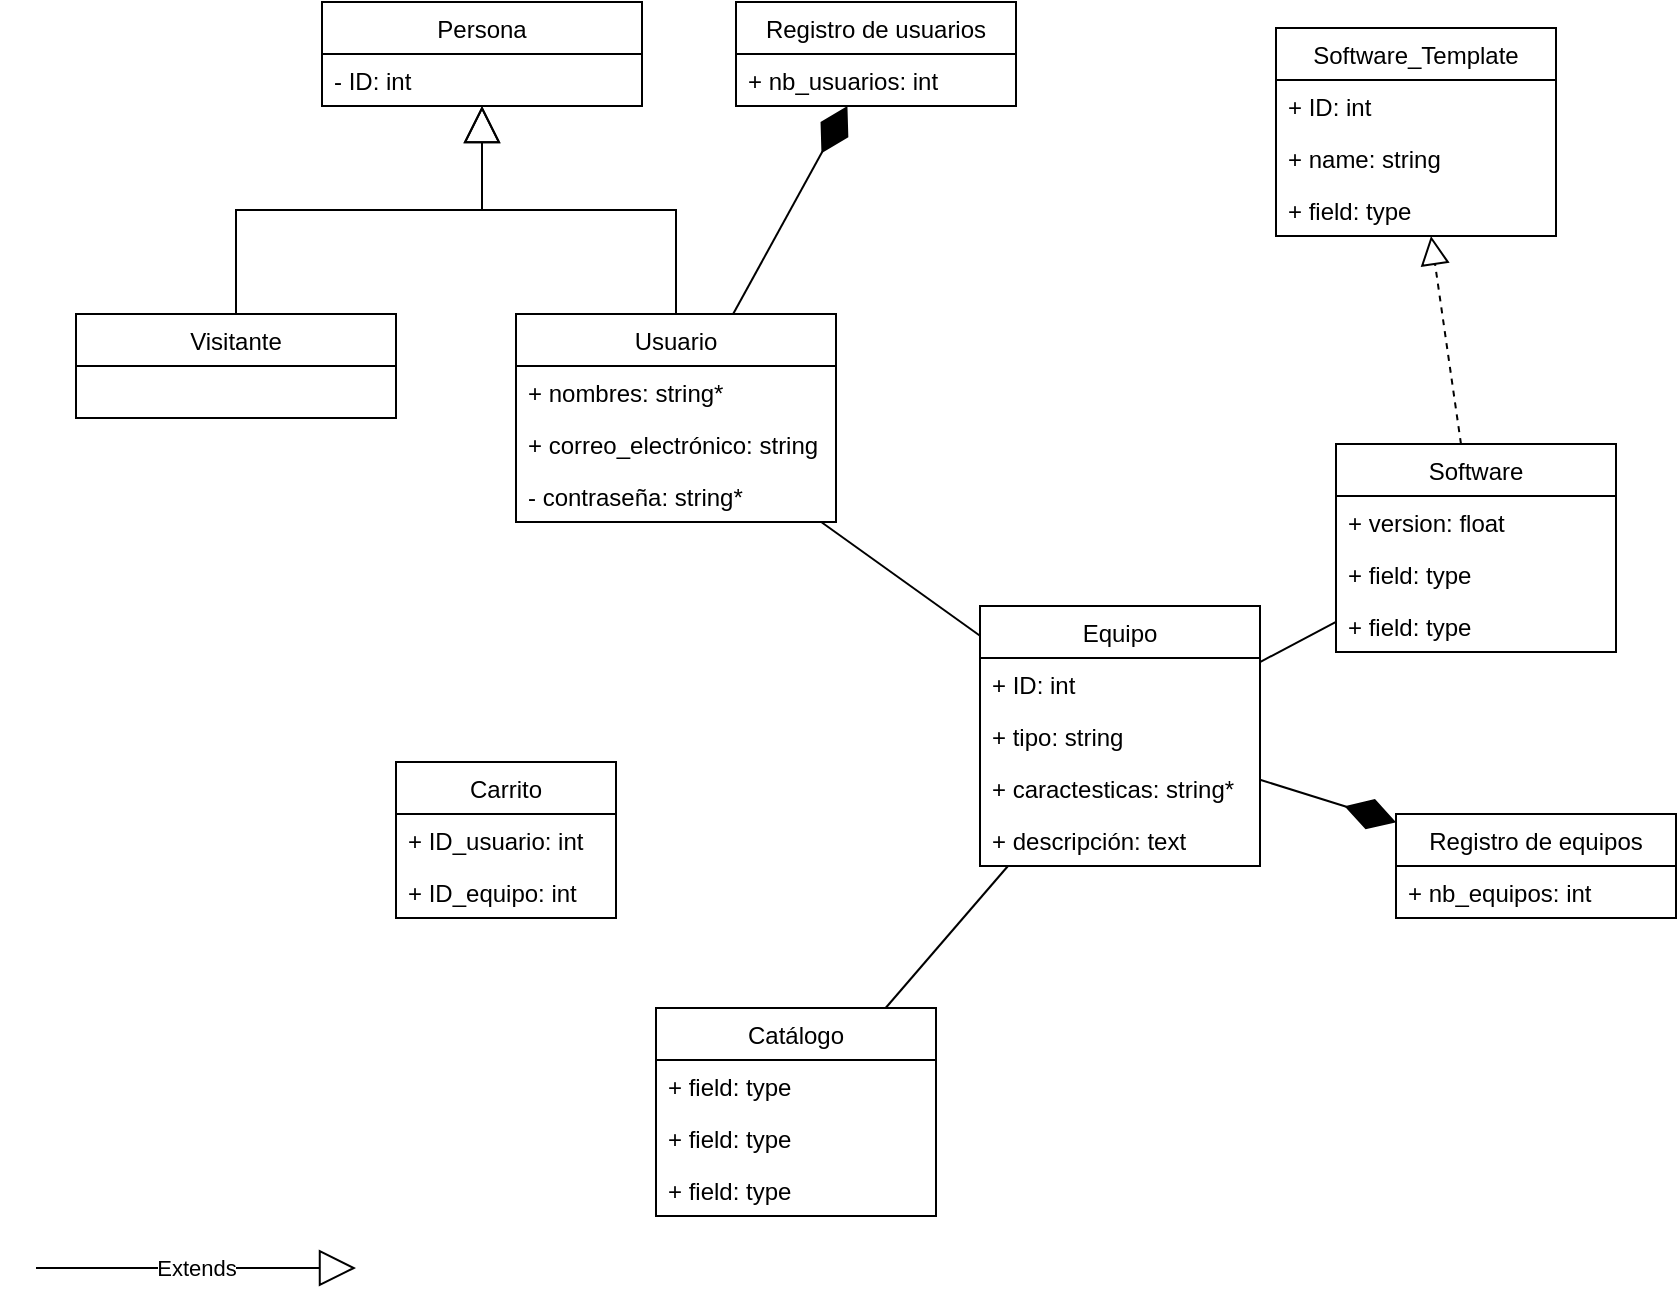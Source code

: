 <mxfile version="10.6.0" type="github"><diagram id="1l5sb3tRG5L2ssNkNrx-" name="Page-1"><mxGraphModel dx="2754" dy="1036" grid="1" gridSize="10" guides="1" tooltips="1" connect="1" arrows="1" fold="1" page="1" pageScale="1" pageWidth="850" pageHeight="1100" math="0" shadow="0"><root><mxCell id="0"/><mxCell id="1" parent="0"/><mxCell id="Gdhuj5nwoWhFRIDHeM78-2" value="Registro de usuarios" style="swimlane;fontStyle=0;childLayout=stackLayout;horizontal=1;startSize=26;fillColor=none;horizontalStack=0;resizeParent=1;resizeParentMax=0;resizeLast=0;collapsible=1;marginBottom=0;" parent="1" vertex="1"><mxGeometry x="360" y="27" width="140" height="52" as="geometry"/></mxCell><mxCell id="Gdhuj5nwoWhFRIDHeM78-3" value="+ nb_usuarios: int" style="text;strokeColor=none;fillColor=none;align=left;verticalAlign=top;spacingLeft=4;spacingRight=4;overflow=hidden;rotatable=0;points=[[0,0.5],[1,0.5]];portConstraint=eastwest;" parent="Gdhuj5nwoWhFRIDHeM78-2" vertex="1"><mxGeometry y="26" width="140" height="26" as="geometry"/></mxCell><mxCell id="Gdhuj5nwoWhFRIDHeM78-11" value="Usuario" style="swimlane;fontStyle=0;childLayout=stackLayout;horizontal=1;startSize=26;fillColor=none;horizontalStack=0;resizeParent=1;resizeParentMax=0;resizeLast=0;collapsible=1;marginBottom=0;" parent="1" vertex="1"><mxGeometry x="250" y="183" width="160" height="104" as="geometry"><mxRectangle x="80" y="222" width="80" height="26" as="alternateBounds"/></mxGeometry></mxCell><mxCell id="Gdhuj5nwoWhFRIDHeM78-14" value="+ nombres: string*" style="text;strokeColor=none;fillColor=none;align=left;verticalAlign=top;spacingLeft=4;spacingRight=4;overflow=hidden;rotatable=0;points=[[0,0.5],[1,0.5]];portConstraint=eastwest;" parent="Gdhuj5nwoWhFRIDHeM78-11" vertex="1"><mxGeometry y="26" width="160" height="26" as="geometry"/></mxCell><mxCell id="Gdhuj5nwoWhFRIDHeM78-13" value="+ correo_electrónico: string" style="text;strokeColor=none;fillColor=none;align=left;verticalAlign=top;spacingLeft=4;spacingRight=4;overflow=hidden;rotatable=0;points=[[0,0.5],[1,0.5]];portConstraint=eastwest;" parent="Gdhuj5nwoWhFRIDHeM78-11" vertex="1"><mxGeometry y="52" width="160" height="26" as="geometry"/></mxCell><mxCell id="_60A2l3c00pY5kJrIBus-10" value="- contraseña: string*" style="text;strokeColor=none;fillColor=none;align=left;verticalAlign=top;spacingLeft=4;spacingRight=4;overflow=hidden;rotatable=0;points=[[0,0.5],[1,0.5]];portConstraint=eastwest;" parent="Gdhuj5nwoWhFRIDHeM78-11" vertex="1"><mxGeometry y="78" width="160" height="26" as="geometry"/></mxCell><mxCell id="Gdhuj5nwoWhFRIDHeM78-25" value="Registro de equipos" style="swimlane;fontStyle=0;childLayout=stackLayout;horizontal=1;startSize=26;fillColor=none;horizontalStack=0;resizeParent=1;resizeParentMax=0;resizeLast=0;collapsible=1;marginBottom=0;" parent="1" vertex="1"><mxGeometry x="690" y="433" width="140" height="52" as="geometry"/></mxCell><mxCell id="Gdhuj5nwoWhFRIDHeM78-26" value="+ nb_equipos: int" style="text;strokeColor=none;fillColor=none;align=left;verticalAlign=top;spacingLeft=4;spacingRight=4;overflow=hidden;rotatable=0;points=[[0,0.5],[1,0.5]];portConstraint=eastwest;" parent="Gdhuj5nwoWhFRIDHeM78-25" vertex="1"><mxGeometry y="26" width="140" height="26" as="geometry"/></mxCell><mxCell id="Gdhuj5nwoWhFRIDHeM78-29" value="Equipo" style="swimlane;fontStyle=0;childLayout=stackLayout;horizontal=1;startSize=26;fillColor=none;horizontalStack=0;resizeParent=1;resizeParentMax=0;resizeLast=0;collapsible=1;marginBottom=0;" parent="1" vertex="1"><mxGeometry x="482" y="329" width="140" height="130" as="geometry"/></mxCell><mxCell id="Gdhuj5nwoWhFRIDHeM78-31" value="+ ID: int" style="text;strokeColor=none;fillColor=none;align=left;verticalAlign=top;spacingLeft=4;spacingRight=4;overflow=hidden;rotatable=0;points=[[0,0.5],[1,0.5]];portConstraint=eastwest;" parent="Gdhuj5nwoWhFRIDHeM78-29" vertex="1"><mxGeometry y="26" width="140" height="26" as="geometry"/></mxCell><mxCell id="_60A2l3c00pY5kJrIBus-9" value="+ tipo: string" style="text;strokeColor=none;fillColor=none;align=left;verticalAlign=top;spacingLeft=4;spacingRight=4;overflow=hidden;rotatable=0;points=[[0,0.5],[1,0.5]];portConstraint=eastwest;" parent="Gdhuj5nwoWhFRIDHeM78-29" vertex="1"><mxGeometry y="52" width="140" height="26" as="geometry"/></mxCell><mxCell id="Gdhuj5nwoWhFRIDHeM78-30" value="+ caractesticas: string*" style="text;strokeColor=none;fillColor=none;align=left;verticalAlign=top;spacingLeft=4;spacingRight=4;overflow=hidden;rotatable=0;points=[[0,0.5],[1,0.5]];portConstraint=eastwest;" parent="Gdhuj5nwoWhFRIDHeM78-29" vertex="1"><mxGeometry y="78" width="140" height="26" as="geometry"/></mxCell><mxCell id="Gdhuj5nwoWhFRIDHeM78-32" value="+ descripción: text" style="text;strokeColor=none;fillColor=none;align=left;verticalAlign=top;spacingLeft=4;spacingRight=4;overflow=hidden;rotatable=0;points=[[0,0.5],[1,0.5]];portConstraint=eastwest;" parent="Gdhuj5nwoWhFRIDHeM78-29" vertex="1"><mxGeometry y="104" width="140" height="26" as="geometry"/></mxCell><mxCell id="Gdhuj5nwoWhFRIDHeM78-41" value="Software_Template" style="swimlane;fontStyle=0;childLayout=stackLayout;horizontal=1;startSize=26;fillColor=none;horizontalStack=0;resizeParent=1;resizeParentMax=0;resizeLast=0;collapsible=1;marginBottom=0;" parent="1" vertex="1"><mxGeometry x="630" y="40" width="140" height="104" as="geometry"/></mxCell><mxCell id="Gdhuj5nwoWhFRIDHeM78-44" value="+ ID: int" style="text;strokeColor=none;fillColor=none;align=left;verticalAlign=top;spacingLeft=4;spacingRight=4;overflow=hidden;rotatable=0;points=[[0,0.5],[1,0.5]];portConstraint=eastwest;" parent="Gdhuj5nwoWhFRIDHeM78-41" vertex="1"><mxGeometry y="26" width="140" height="26" as="geometry"/></mxCell><mxCell id="Gdhuj5nwoWhFRIDHeM78-48" value="+ name: string" style="text;strokeColor=none;fillColor=none;align=left;verticalAlign=top;spacingLeft=4;spacingRight=4;overflow=hidden;rotatable=0;points=[[0,0.5],[1,0.5]];portConstraint=eastwest;" parent="Gdhuj5nwoWhFRIDHeM78-41" vertex="1"><mxGeometry y="52" width="140" height="26" as="geometry"/></mxCell><mxCell id="Gdhuj5nwoWhFRIDHeM78-42" value="+ field: type" style="text;strokeColor=none;fillColor=none;align=left;verticalAlign=top;spacingLeft=4;spacingRight=4;overflow=hidden;rotatable=0;points=[[0,0.5],[1,0.5]];portConstraint=eastwest;" parent="Gdhuj5nwoWhFRIDHeM78-41" vertex="1"><mxGeometry y="78" width="140" height="26" as="geometry"/></mxCell><mxCell id="Gdhuj5nwoWhFRIDHeM78-47" value="Software" style="swimlane;fontStyle=0;childLayout=stackLayout;horizontal=1;startSize=26;fillColor=none;horizontalStack=0;resizeParent=1;resizeParentMax=0;resizeLast=0;collapsible=1;marginBottom=0;" parent="1" vertex="1"><mxGeometry x="660" y="248" width="140" height="104" as="geometry"/></mxCell><mxCell id="Gdhuj5nwoWhFRIDHeM78-43" value="+ version: float" style="text;strokeColor=none;fillColor=none;align=left;verticalAlign=top;spacingLeft=4;spacingRight=4;overflow=hidden;rotatable=0;points=[[0,0.5],[1,0.5]];portConstraint=eastwest;" parent="Gdhuj5nwoWhFRIDHeM78-47" vertex="1"><mxGeometry y="26" width="140" height="26" as="geometry"/></mxCell><mxCell id="Gdhuj5nwoWhFRIDHeM78-49" value="+ field: type" style="text;strokeColor=none;fillColor=none;align=left;verticalAlign=top;spacingLeft=4;spacingRight=4;overflow=hidden;rotatable=0;points=[[0,0.5],[1,0.5]];portConstraint=eastwest;" parent="Gdhuj5nwoWhFRIDHeM78-47" vertex="1"><mxGeometry y="52" width="140" height="26" as="geometry"/></mxCell><mxCell id="Gdhuj5nwoWhFRIDHeM78-50" value="+ field: type" style="text;strokeColor=none;fillColor=none;align=left;verticalAlign=top;spacingLeft=4;spacingRight=4;overflow=hidden;rotatable=0;points=[[0,0.5],[1,0.5]];portConstraint=eastwest;" parent="Gdhuj5nwoWhFRIDHeM78-47" vertex="1"><mxGeometry y="78" width="140" height="26" as="geometry"/></mxCell><mxCell id="Gdhuj5nwoWhFRIDHeM78-62" value="" style="endArrow=block;dashed=1;endFill=0;endSize=12;html=1;strokeColor=#000000;" parent="1" source="Gdhuj5nwoWhFRIDHeM78-47" target="Gdhuj5nwoWhFRIDHeM78-41" edge="1"><mxGeometry width="160" relative="1" as="geometry"><mxPoint x="80" y="370" as="sourcePoint"/><mxPoint x="240" y="370" as="targetPoint"/></mxGeometry></mxCell><mxCell id="Gdhuj5nwoWhFRIDHeM78-63" value="" style="endArrow=none;html=1;strokeColor=#000000;" parent="1" edge="1" target="Gdhuj5nwoWhFRIDHeM78-29" source="Gdhuj5nwoWhFRIDHeM78-11"><mxGeometry width="50" height="50" relative="1" as="geometry"><mxPoint x="220" y="263.0" as="sourcePoint"/><mxPoint x="360.0" y="263.0" as="targetPoint"/></mxGeometry></mxCell><mxCell id="Gdhuj5nwoWhFRIDHeM78-69" value="" style="endArrow=none;html=1;strokeColor=#000000;" parent="1" edge="1" target="Gdhuj5nwoWhFRIDHeM78-29" source="Gdhuj5nwoWhFRIDHeM78-47"><mxGeometry width="50" height="50" relative="1" as="geometry"><mxPoint x="630.0" y="272.519" as="sourcePoint"/><mxPoint x="500.0" y="273.481" as="targetPoint"/></mxGeometry></mxCell><mxCell id="_60A2l3c00pY5kJrIBus-1" value="Catálogo" style="swimlane;fontStyle=0;childLayout=stackLayout;horizontal=1;startSize=26;fillColor=none;horizontalStack=0;resizeParent=1;resizeParentMax=0;resizeLast=0;collapsible=1;marginBottom=0;" parent="1" vertex="1"><mxGeometry x="320" y="530" width="140" height="104" as="geometry"/></mxCell><mxCell id="_60A2l3c00pY5kJrIBus-2" value="+ field: type" style="text;strokeColor=none;fillColor=none;align=left;verticalAlign=top;spacingLeft=4;spacingRight=4;overflow=hidden;rotatable=0;points=[[0,0.5],[1,0.5]];portConstraint=eastwest;" parent="_60A2l3c00pY5kJrIBus-1" vertex="1"><mxGeometry y="26" width="140" height="26" as="geometry"/></mxCell><mxCell id="_60A2l3c00pY5kJrIBus-3" value="+ field: type" style="text;strokeColor=none;fillColor=none;align=left;verticalAlign=top;spacingLeft=4;spacingRight=4;overflow=hidden;rotatable=0;points=[[0,0.5],[1,0.5]];portConstraint=eastwest;" parent="_60A2l3c00pY5kJrIBus-1" vertex="1"><mxGeometry y="52" width="140" height="26" as="geometry"/></mxCell><mxCell id="_60A2l3c00pY5kJrIBus-4" value="+ field: type" style="text;strokeColor=none;fillColor=none;align=left;verticalAlign=top;spacingLeft=4;spacingRight=4;overflow=hidden;rotatable=0;points=[[0,0.5],[1,0.5]];portConstraint=eastwest;" parent="_60A2l3c00pY5kJrIBus-1" vertex="1"><mxGeometry y="78" width="140" height="26" as="geometry"/></mxCell><mxCell id="_60A2l3c00pY5kJrIBus-5" value="" style="endArrow=none;html=1;strokeColor=#000000;" parent="1" source="_60A2l3c00pY5kJrIBus-1" target="Gdhuj5nwoWhFRIDHeM78-29" edge="1"><mxGeometry width="50" height="50" relative="1" as="geometry"><mxPoint x="284" y="390" as="sourcePoint"/><mxPoint x="424.0" y="390" as="targetPoint"/></mxGeometry></mxCell><mxCell id="_60A2l3c00pY5kJrIBus-11" value="Carrito" style="swimlane;fontStyle=0;childLayout=stackLayout;horizontal=1;startSize=26;fillColor=none;horizontalStack=0;resizeParent=1;resizeParentMax=0;resizeLast=0;collapsible=1;marginBottom=0;" parent="1" vertex="1"><mxGeometry x="190" y="407" width="110" height="78" as="geometry"/></mxCell><mxCell id="_60A2l3c00pY5kJrIBus-12" value="+ ID_usuario: int" style="text;strokeColor=none;fillColor=none;align=left;verticalAlign=top;spacingLeft=4;spacingRight=4;overflow=hidden;rotatable=0;points=[[0,0.5],[1,0.5]];portConstraint=eastwest;" parent="_60A2l3c00pY5kJrIBus-11" vertex="1"><mxGeometry y="26" width="110" height="26" as="geometry"/></mxCell><mxCell id="_60A2l3c00pY5kJrIBus-13" value="+ ID_equipo: int" style="text;strokeColor=none;fillColor=none;align=left;verticalAlign=top;spacingLeft=4;spacingRight=4;overflow=hidden;rotatable=0;points=[[0,0.5],[1,0.5]];portConstraint=eastwest;" parent="_60A2l3c00pY5kJrIBus-11" vertex="1"><mxGeometry y="52" width="110" height="26" as="geometry"/></mxCell><mxCell id="kvjPQDBFaXFV1M2Y1lZf-7" value="Visitante" style="swimlane;fontStyle=0;childLayout=stackLayout;horizontal=1;startSize=26;fillColor=none;horizontalStack=0;resizeParent=1;resizeParentMax=0;resizeLast=0;collapsible=1;marginBottom=0;" vertex="1" parent="1"><mxGeometry x="30" y="183" width="160" height="52" as="geometry"><mxRectangle x="80" y="222" width="80" height="26" as="alternateBounds"/></mxGeometry></mxCell><mxCell id="kvjPQDBFaXFV1M2Y1lZf-12" value="Persona" style="swimlane;fontStyle=0;childLayout=stackLayout;horizontal=1;startSize=26;fillColor=none;horizontalStack=0;resizeParent=1;resizeParentMax=0;resizeLast=0;collapsible=1;marginBottom=0;" vertex="1" parent="1"><mxGeometry x="153" y="27" width="160" height="52" as="geometry"><mxRectangle x="80" y="222" width="80" height="26" as="alternateBounds"/></mxGeometry></mxCell><mxCell id="kvjPQDBFaXFV1M2Y1lZf-13" value="- ID: int" style="text;strokeColor=none;fillColor=none;align=left;verticalAlign=top;spacingLeft=4;spacingRight=4;overflow=hidden;rotatable=0;points=[[0,0.5],[1,0.5]];portConstraint=eastwest;" vertex="1" parent="kvjPQDBFaXFV1M2Y1lZf-12"><mxGeometry y="26" width="160" height="26" as="geometry"/></mxCell><mxCell id="kvjPQDBFaXFV1M2Y1lZf-17" value="" style="endArrow=diamondThin;endFill=1;endSize=24;html=1;" edge="1" parent="1" source="Gdhuj5nwoWhFRIDHeM78-11" target="Gdhuj5nwoWhFRIDHeM78-2"><mxGeometry width="160" relative="1" as="geometry"><mxPoint x="10" y="660" as="sourcePoint"/><mxPoint x="170" y="660" as="targetPoint"/></mxGeometry></mxCell><mxCell id="kvjPQDBFaXFV1M2Y1lZf-23" value="" style="endArrow=diamondThin;endFill=1;endSize=24;html=1;" edge="1" parent="1" source="Gdhuj5nwoWhFRIDHeM78-29" target="Gdhuj5nwoWhFRIDHeM78-25"><mxGeometry width="160" relative="1" as="geometry"><mxPoint x="274" y="318.866" as="sourcePoint"/><mxPoint x="130.911" y="417" as="targetPoint"/></mxGeometry></mxCell><mxCell id="kvjPQDBFaXFV1M2Y1lZf-25" value="Extends" style="endArrow=block;endSize=16;endFill=0;html=1;" edge="1" parent="1"><mxGeometry width="160" relative="1" as="geometry"><mxPoint x="10" y="660" as="sourcePoint"/><mxPoint x="170" y="660" as="targetPoint"/></mxGeometry></mxCell><mxCell id="kvjPQDBFaXFV1M2Y1lZf-26" value="" style="endArrow=block;endSize=16;endFill=0;html=1;edgeStyle=orthogonalEdgeStyle;rounded=0;" edge="1" parent="1" source="Gdhuj5nwoWhFRIDHeM78-11" target="kvjPQDBFaXFV1M2Y1lZf-12"><mxGeometry x="-0.206" y="-25" width="160" relative="1" as="geometry"><mxPoint x="270" y="130" as="sourcePoint"/><mxPoint x="430" y="130" as="targetPoint"/><mxPoint as="offset"/></mxGeometry></mxCell><mxCell id="kvjPQDBFaXFV1M2Y1lZf-27" value="" style="endArrow=block;endSize=16;endFill=0;html=1;edgeStyle=orthogonalEdgeStyle;rounded=0;" edge="1" parent="1" source="kvjPQDBFaXFV1M2Y1lZf-7" target="kvjPQDBFaXFV1M2Y1lZf-12"><mxGeometry x="-0.206" y="-25" width="160" relative="1" as="geometry"><mxPoint x="312.286" y="193.0" as="sourcePoint"/><mxPoint x="256.857" y="89" as="targetPoint"/><mxPoint as="offset"/></mxGeometry></mxCell></root></mxGraphModel></diagram></mxfile>